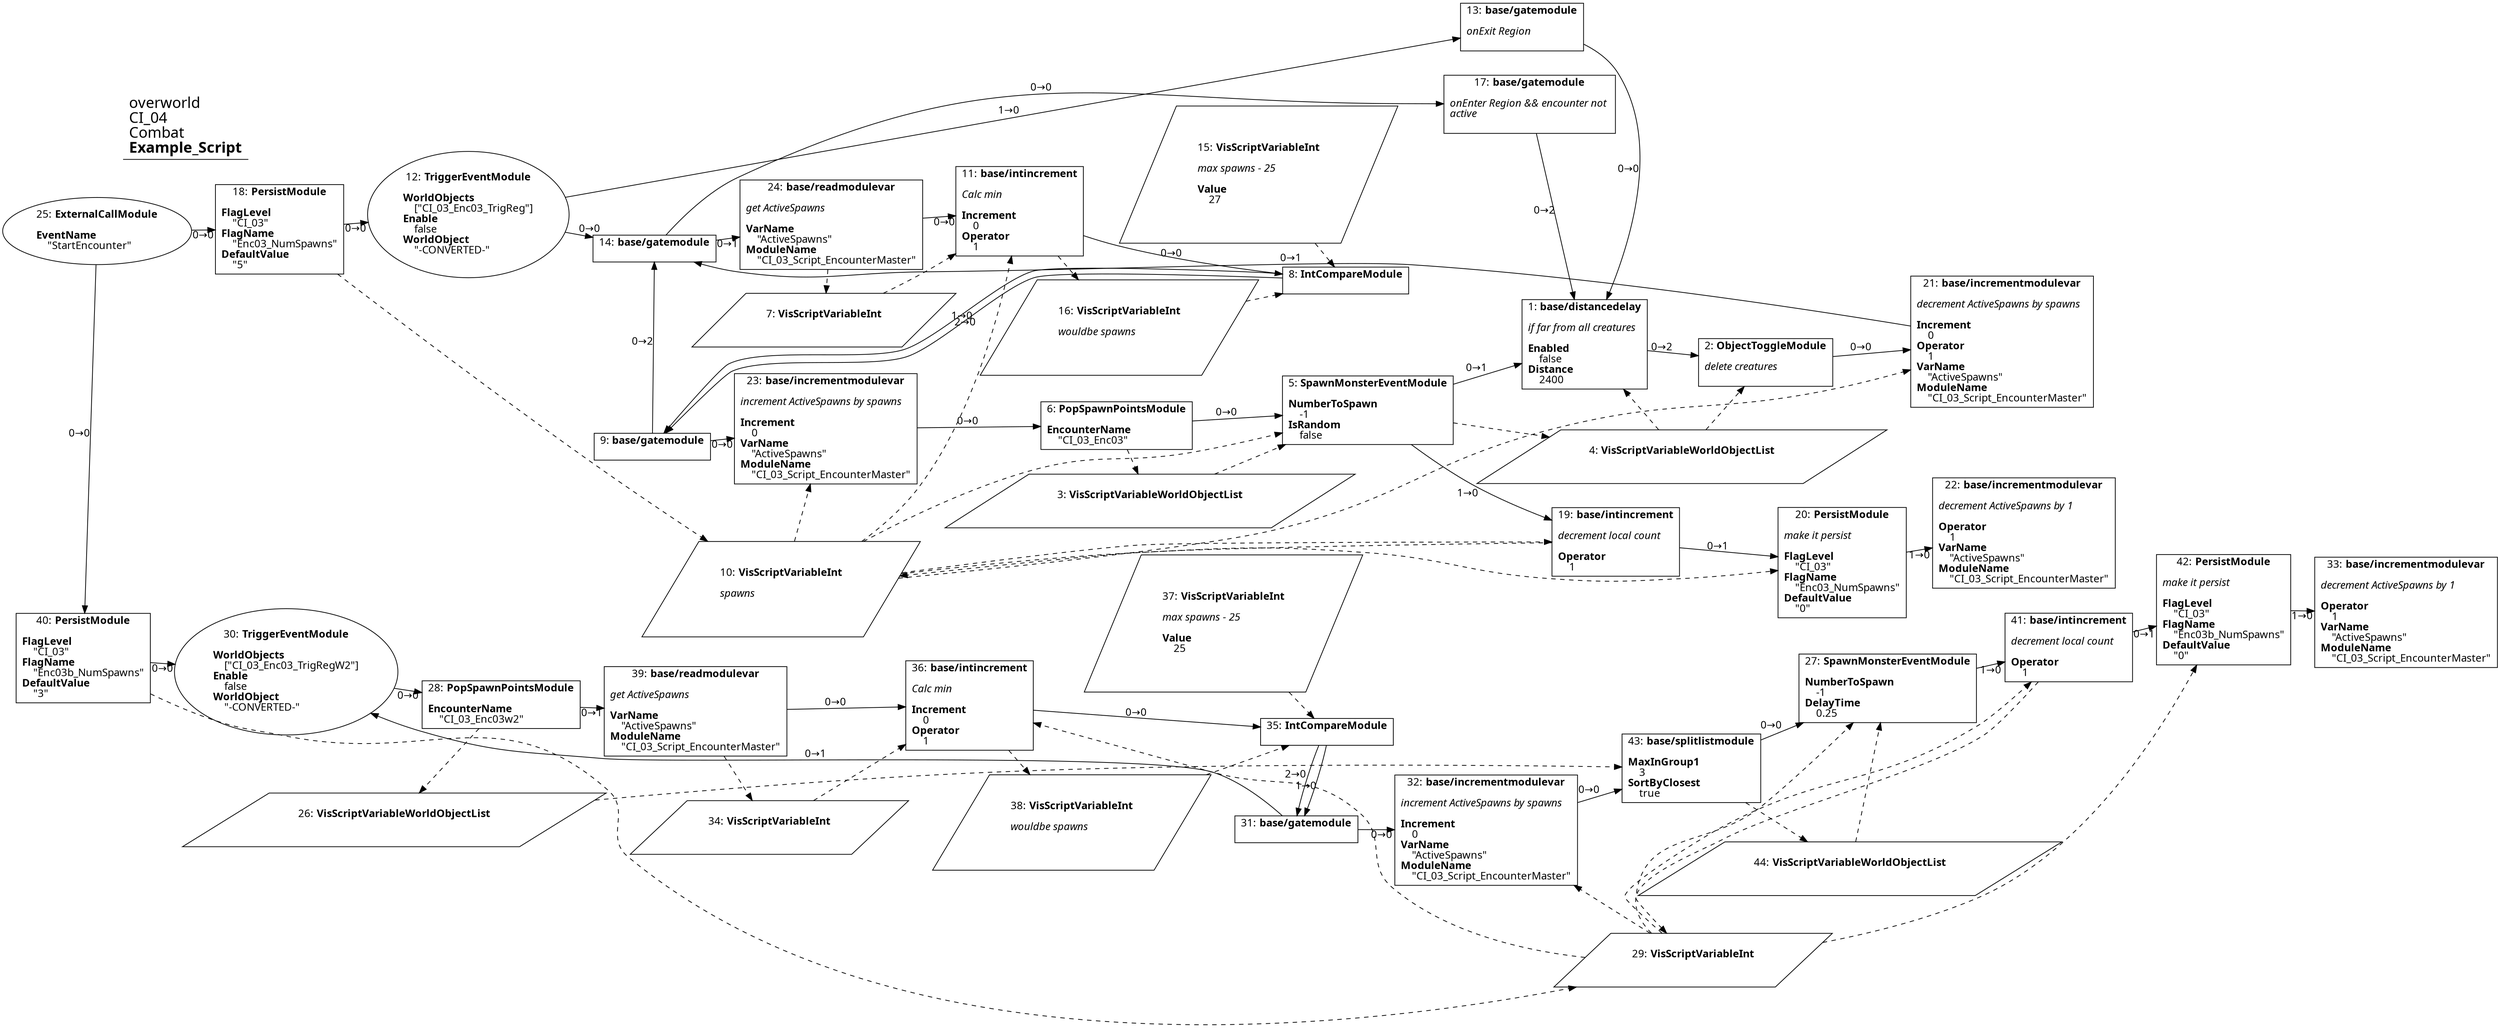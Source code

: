 digraph {
    layout = fdp;
    overlap = prism;
    sep = "+16";
    splines = spline;

    node [ shape = box ];

    graph [ fontname = "Segoe UI" ];
    node [ fontname = "Segoe UI" ];
    edge [ fontname = "Segoe UI" ];

    1 [ label = <1: <b>base/distancedelay</b><br/><br/><i>if far from all creatures<br align="left"/></i><br align="left"/><b>Enabled</b><br align="left"/>    false<br align="left"/><b>Distance</b><br align="left"/>    2400<br align="left"/>> ];
    1 [ pos = "1.5940001,-0.41900003!" ];
    1 -> 2 [ label = "0→2" ];
    4 -> 1 [ style = dashed ];

    2 [ label = <2: <b>ObjectToggleModule</b><br/><br/><i>delete creatures<br align="left"/></i><br align="left"/>> ];
    2 [ pos = "1.8060001,-0.409!" ];
    2 -> 21 [ label = "0→0" ];
    4 -> 2 [ style = dashed ];

    3 [ label = <3: <b>VisScriptVariableWorldObjectList</b><br/><br/>> ];
    3 [ shape = parallelogram ]
    3 [ pos = "1.1320001,-0.56200004!" ];

    4 [ label = <4: <b>VisScriptVariableWorldObjectList</b><br/><br/>> ];
    4 [ shape = parallelogram ]
    4 [ pos = "1.588,-0.55!" ];

    5 [ label = <5: <b>SpawnMonsterEventModule</b><br/><br/><b>NumberToSpawn</b><br align="left"/>    -1<br align="left"/><b>IsRandom</b><br align="left"/>    false<br align="left"/>> ];
    5 [ pos = "1.3340001,-0.43400002!" ];
    5 -> 1 [ label = "0→1" ];
    5 -> 19 [ label = "1→0" ];
    5 -> 4 [ style = dashed ];
    3 -> 5 [ style = dashed ];
    10 -> 5 [ style = dashed ];

    6 [ label = <6: <b>PopSpawnPointsModule</b><br/><br/><b>EncounterName</b><br align="left"/>    &quot;CI_03_Enc03&quot;<br align="left"/>> ];
    6 [ pos = "1.0910001,-0.43500003!" ];
    6 -> 5 [ label = "0→0" ];
    6 -> 3 [ style = dashed ];

    7 [ label = <7: <b>VisScriptVariableInt</b><br/><br/>> ];
    7 [ shape = parallelogram ]
    7 [ pos = "0.84700006,-0.30200002!" ];

    8 [ label = <8: <b>IntCompareModule</b><br/><br/>> ];
    8 [ pos = "1.2140001,-0.179!" ];
    8 -> 9 [ label = "2→0" ];
    8 -> 9 [ label = "1→0" ];
    15 -> 8 [ style = dashed ];
    16 -> 8 [ style = dashed ];

    9 [ label = <9: <b>base/gatemodule</b><br/><br/>> ];
    9 [ pos = "0.68500006,-0.43300003!" ];
    9 -> 14 [ label = "0→2" ];
    9 -> 23 [ label = "0→0" ];

    10 [ label = <10: <b>VisScriptVariableInt</b><br/><br/><i>spawns<br align="left"/></i><br align="left"/>> ];
    10 [ shape = parallelogram ]
    10 [ pos = "0.915,-0.75600004!" ];

    11 [ label = <11: <b>base/intincrement</b><br/><br/><i>Calc min<br align="left"/></i><br align="left"/><b>Increment</b><br align="left"/>    0<br align="left"/><b>Operator</b><br align="left"/>    1<br align="left"/>> ];
    11 [ pos = "1.0150001,-0.178!" ];
    11 -> 8 [ label = "0→0" ];
    10 -> 11 [ style = dashed ];
    7 -> 11 [ style = dashed ];
    11 -> 16 [ style = dashed ];

    12 [ label = <12: <b>TriggerEventModule</b><br/><br/><b>WorldObjects</b><br align="left"/>    [&quot;CI_03_Enc03_TrigReg&quot;]<br align="left"/><b>Enable</b><br align="left"/>    false<br align="left"/><b>WorldObject</b><br align="left"/>    &quot;-CONVERTED-&quot;<br align="left"/>> ];
    12 [ shape = oval ]
    12 [ pos = "0.32900003,-0.101!" ];
    12 -> 13 [ label = "1→0" ];
    12 -> 14 [ label = "0→0" ];

    13 [ label = <13: <b>base/gatemodule</b><br/><br/><i>onExit Region<br align="left"/></i><br align="left"/>> ];
    13 [ pos = "1.343,0.136!" ];
    13 -> 1 [ label = "0→0" ];

    14 [ label = <14: <b>base/gatemodule</b><br/><br/>> ];
    14 [ pos = "0.61600006,-0.15100001!" ];
    14 -> 17 [ label = "0→0" ];
    14 -> 24 [ label = "0→1" ];

    15 [ label = <15: <b>VisScriptVariableInt</b><br/><br/><i>max spawns - 25<br align="left"/></i><br align="left"/><b>Value</b><br align="left"/>    27<br align="left"/>> ];
    15 [ shape = parallelogram ]
    15 [ pos = "1.164,-0.12200001!" ];

    16 [ label = <16: <b>VisScriptVariableInt</b><br/><br/><i>wouldbe spawns<br align="left"/></i><br align="left"/>> ];
    16 [ shape = parallelogram ]
    16 [ pos = "1.0760001,-0.335!" ];

    17 [ label = <17: <b>base/gatemodule</b><br/><br/><i>onEnter Region &amp;&amp; encounter not <br align="left"/>active<br align="left"/></i><br align="left"/>> ];
    17 [ pos = "1.3440001,-0.025!" ];
    17 -> 1 [ label = "0→2" ];

    18 [ label = <18: <b>PersistModule</b><br/><br/><b>FlagLevel</b><br align="left"/>    &quot;CI_03&quot;<br align="left"/><b>FlagName</b><br align="left"/>    &quot;Enc03_NumSpawns&quot;<br align="left"/><b>DefaultValue</b><br align="left"/>    &quot;5&quot;<br align="left"/>> ];
    18 [ pos = "0.083000004,-0.10700001!" ];
    18 -> 12 [ label = "0→0" ];
    18 -> 10 [ style = dashed ];

    19 [ label = <19: <b>base/intincrement</b><br/><br/><i>decrement local count<br align="left"/></i><br align="left"/><b>Operator</b><br align="left"/>    1<br align="left"/>> ];
    19 [ pos = "1.524,-0.688!" ];
    19 -> 20 [ label = "0→1" ];
    10 -> 19 [ style = dashed ];
    19 -> 10 [ style = dashed ];

    20 [ label = <20: <b>PersistModule</b><br/><br/><i>make it persist<br align="left"/></i><br align="left"/><b>FlagLevel</b><br align="left"/>    &quot;CI_03&quot;<br align="left"/><b>FlagName</b><br align="left"/>    &quot;Enc03_NumSpawns&quot;<br align="left"/><b>DefaultValue</b><br align="left"/>    &quot;0&quot;<br align="left"/>> ];
    20 [ pos = "1.7500001,-0.69000006!" ];
    20 -> 22 [ label = "1→0" ];
    10 -> 20 [ style = dashed ];

    21 [ label = <21: <b>base/incrementmodulevar</b><br/><br/><i>decrement ActiveSpawns by spawns<br align="left"/></i><br align="left"/><b>Increment</b><br align="left"/>    0<br align="left"/><b>Operator</b><br align="left"/>    1<br align="left"/><b>VarName</b><br align="left"/>    &quot;ActiveSpawns&quot;<br align="left"/><b>ModuleName</b><br align="left"/>    &quot;CI_03_Script_EncounterMaster&quot;<br align="left"/>> ];
    21 [ pos = "2.0630002,-0.42600003!" ];
    21 -> 14 [ label = "0→1" ];
    10 -> 21 [ style = dashed ];

    22 [ label = <22: <b>base/incrementmodulevar</b><br/><br/><i>decrement ActiveSpawns by 1<br align="left"/></i><br align="left"/><b>Operator</b><br align="left"/>    1<br align="left"/><b>VarName</b><br align="left"/>    &quot;ActiveSpawns&quot;<br align="left"/><b>ModuleName</b><br align="left"/>    &quot;CI_03_Script_EncounterMaster&quot;<br align="left"/>> ];
    22 [ pos = "2,-0.69500005!" ];

    23 [ label = <23: <b>base/incrementmodulevar</b><br/><br/><i>increment ActiveSpawns by spawns<br align="left"/></i><br align="left"/><b>Increment</b><br align="left"/>    0<br align="left"/><b>VarName</b><br align="left"/>    &quot;ActiveSpawns&quot;<br align="left"/><b>ModuleName</b><br align="left"/>    &quot;CI_03_Script_EncounterMaster&quot;<br align="left"/>> ];
    23 [ pos = "0.85,-0.43100002!" ];
    23 -> 6 [ label = "0→0" ];
    10 -> 23 [ style = dashed ];

    24 [ label = <24: <b>base/readmodulevar</b><br/><br/><i>get ActiveSpawns<br align="left"/></i><br align="left"/><b>VarName</b><br align="left"/>    &quot;ActiveSpawns&quot;<br align="left"/><b>ModuleName</b><br align="left"/>    &quot;CI_03_Script_EncounterMaster&quot;<br align="left"/>> ];
    24 [ pos = "0.776,-0.17400001!" ];
    24 -> 11 [ label = "0→0" ];
    24 -> 7 [ style = dashed ];

    25 [ label = <25: <b>ExternalCallModule</b><br/><br/><b>EventName</b><br align="left"/>    &quot;StartEncounter&quot;<br align="left"/>> ];
    25 [ shape = oval ]
    25 [ pos = "-0.158,-0.09200001!" ];
    25 -> 18 [ label = "0→0" ];
    25 -> 40 [ label = "0→0" ];

    26 [ label = <26: <b>VisScriptVariableWorldObjectList</b><br/><br/>> ];
    26 [ shape = parallelogram ]
    26 [ pos = "0.63100004,-1.1370001!" ];

    27 [ label = <27: <b>SpawnMonsterEventModule</b><br/><br/><b>NumberToSpawn</b><br align="left"/>    -1<br align="left"/><b>DelayTime</b><br align="left"/>    0.25<br align="left"/>> ];
    27 [ pos = "2.5010002,-1.1780001!" ];
    27 -> 41 [ label = "1→0" ];
    29 -> 27 [ style = dashed ];
    44 -> 27 [ style = dashed ];

    28 [ label = <28: <b>PopSpawnPointsModule</b><br/><br/><b>EncounterName</b><br align="left"/>    &quot;CI_03_Enc03w2&quot;<br align="left"/>> ];
    28 [ pos = "0.619,-0.99200004!" ];
    28 -> 39 [ label = "0→1" ];
    28 -> 26 [ style = dashed ];

    29 [ label = <29: <b>VisScriptVariableInt</b><br/><br/>> ];
    29 [ shape = parallelogram ]
    29 [ pos = "1.8270001,-1.416!" ];

    30 [ label = <30: <b>TriggerEventModule</b><br/><br/><b>WorldObjects</b><br align="left"/>    [&quot;CI_03_Enc03_TrigRegW2&quot;]<br align="left"/><b>Enable</b><br align="left"/>    false<br align="left"/><b>WorldObject</b><br align="left"/>    &quot;-CONVERTED-&quot;<br align="left"/>> ];
    30 [ shape = oval ]
    30 [ pos = "0.351,-0.989!" ];
    30 -> 28 [ label = "0→0" ];

    31 [ label = <31: <b>base/gatemodule</b><br/><br/>> ];
    31 [ pos = "1.44,-1.171!" ];
    31 -> 30 [ label = "0→1" ];
    31 -> 32 [ label = "0→0" ];

    32 [ label = <32: <b>base/incrementmodulevar</b><br/><br/><i>increment ActiveSpawns by spawns<br align="left"/></i><br align="left"/><b>Increment</b><br align="left"/>    0<br align="left"/><b>VarName</b><br align="left"/>    &quot;ActiveSpawns&quot;<br align="left"/><b>ModuleName</b><br align="left"/>    &quot;CI_03_Script_EncounterMaster&quot;<br align="left"/>> ];
    32 [ pos = "1.5920001,-1.171!" ];
    32 -> 43 [ label = "0→0" ];
    29 -> 32 [ style = dashed ];

    33 [ label = <33: <b>base/incrementmodulevar</b><br/><br/><i>decrement ActiveSpawns by 1<br align="left"/></i><br align="left"/><b>Operator</b><br align="left"/>    1<br align="left"/><b>VarName</b><br align="left"/>    &quot;ActiveSpawns&quot;<br align="left"/><b>ModuleName</b><br align="left"/>    &quot;CI_03_Script_EncounterMaster&quot;<br align="left"/>> ];
    33 [ pos = "3.2280002,-1.2010001!" ];

    34 [ label = <34: <b>VisScriptVariableInt</b><br/><br/>> ];
    34 [ shape = parallelogram ]
    34 [ pos = "0.96800005,-1.1140001!" ];

    35 [ label = <35: <b>IntCompareModule</b><br/><br/>> ];
    35 [ pos = "1.335,-0.99100006!" ];
    35 -> 31 [ label = "1→0" ];
    35 -> 31 [ label = "2→0" ];
    37 -> 35 [ style = dashed ];
    38 -> 35 [ style = dashed ];

    36 [ label = <36: <b>base/intincrement</b><br/><br/><i>Calc min<br align="left"/></i><br align="left"/><b>Increment</b><br align="left"/>    0<br align="left"/><b>Operator</b><br align="left"/>    1<br align="left"/>> ];
    36 [ pos = "1.136,-0.99000007!" ];
    36 -> 35 [ label = "0→0" ];
    34 -> 36 [ style = dashed ];
    36 -> 38 [ style = dashed ];
    29 -> 36 [ style = dashed ];

    37 [ label = <37: <b>VisScriptVariableInt</b><br/><br/><i>max spawns - 25<br align="left"/></i><br align="left"/><b>Value</b><br align="left"/>    25<br align="left"/>> ];
    37 [ shape = parallelogram ]
    37 [ pos = "1.2850001,-0.934!" ];

    38 [ label = <38: <b>VisScriptVariableInt</b><br/><br/><i>wouldbe spawns<br align="left"/></i><br align="left"/>> ];
    38 [ shape = parallelogram ]
    38 [ pos = "1.1910001,-1.1170001!" ];

    39 [ label = <39: <b>base/readmodulevar</b><br/><br/><i>get ActiveSpawns<br align="left"/></i><br align="left"/><b>VarName</b><br align="left"/>    &quot;ActiveSpawns&quot;<br align="left"/><b>ModuleName</b><br align="left"/>    &quot;CI_03_Script_EncounterMaster&quot;<br align="left"/>> ];
    39 [ pos = "0.897,-0.98600006!" ];
    39 -> 36 [ label = "0→0" ];
    39 -> 34 [ style = dashed ];

    40 [ label = <40: <b>PersistModule</b><br/><br/><b>FlagLevel</b><br align="left"/>    &quot;CI_03&quot;<br align="left"/><b>FlagName</b><br align="left"/>    &quot;Enc03b_NumSpawns&quot;<br align="left"/><b>DefaultValue</b><br align="left"/>    &quot;3&quot;<br align="left"/>> ];
    40 [ pos = "0.093,-0.98700005!" ];
    40 -> 30 [ label = "0→0" ];
    40 -> 29 [ style = dashed ];

    41 [ label = <41: <b>base/intincrement</b><br/><br/><i>decrement local count<br align="left"/></i><br align="left"/><b>Operator</b><br align="left"/>    1<br align="left"/>> ];
    41 [ pos = "2.7810001,-1.2!" ];
    41 -> 42 [ label = "0→1" ];
    29 -> 41 [ style = dashed ];
    41 -> 29 [ style = dashed ];

    42 [ label = <42: <b>PersistModule</b><br/><br/><i>make it persist<br align="left"/></i><br align="left"/><b>FlagLevel</b><br align="left"/>    &quot;CI_03&quot;<br align="left"/><b>FlagName</b><br align="left"/>    &quot;Enc03b_NumSpawns&quot;<br align="left"/><b>DefaultValue</b><br align="left"/>    &quot;0&quot;<br align="left"/>> ];
    42 [ pos = "2.996,-1.1780001!" ];
    42 -> 33 [ label = "1→0" ];
    29 -> 42 [ style = dashed ];

    43 [ label = <43: <b>base/splitlistmodule</b><br/><br/><b>MaxInGroup1</b><br align="left"/>    3<br align="left"/><b>SortByClosest</b><br align="left"/>    true<br align="left"/>> ];
    43 [ pos = "1.927,-1.164!" ];
    43 -> 27 [ label = "0→0" ];
    26 -> 43 [ style = dashed ];
    43 -> 44 [ style = dashed ];

    44 [ label = <44: <b>VisScriptVariableWorldObjectList</b><br/><br/>> ];
    44 [ shape = parallelogram ]
    44 [ pos = "1.94,-1.3100001!" ];

    title [ pos = "-0.15900001,0.13700001!" ];
    title [ shape = underline ];
    title [ label = <<font point-size="20">overworld<br align="left"/>CI_04<br align="left"/>Combat<br align="left"/><b>Example_Script</b><br align="left"/></font>> ];
}
